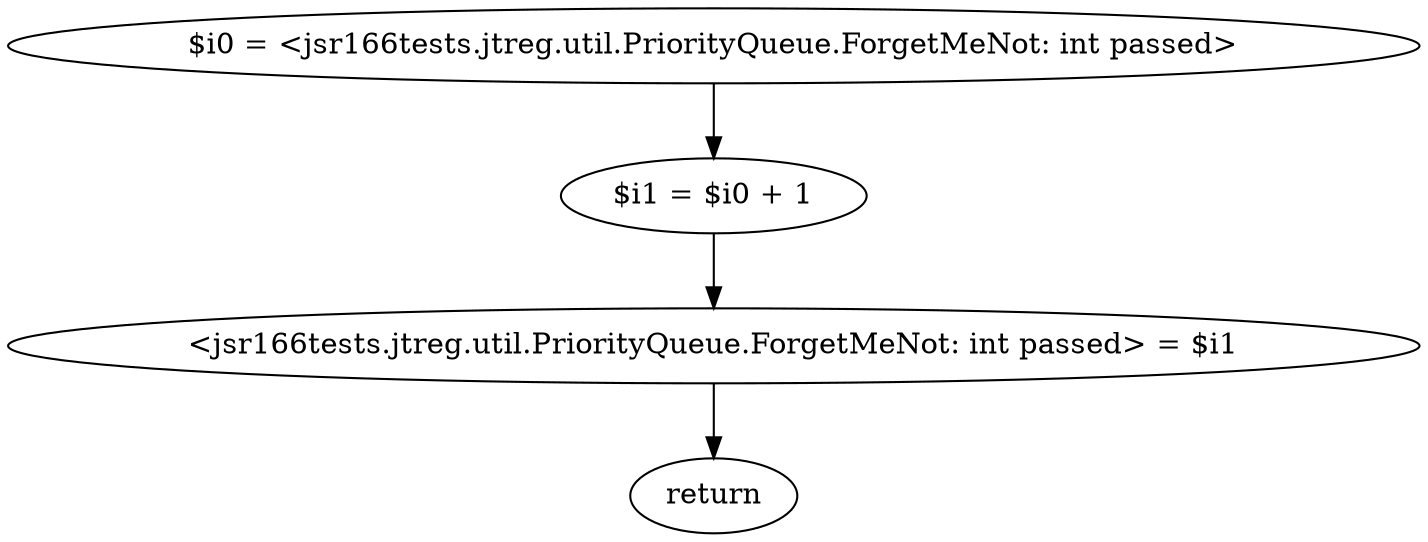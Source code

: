 digraph "unitGraph" {
    "$i0 = <jsr166tests.jtreg.util.PriorityQueue.ForgetMeNot: int passed>"
    "$i1 = $i0 + 1"
    "<jsr166tests.jtreg.util.PriorityQueue.ForgetMeNot: int passed> = $i1"
    "return"
    "$i0 = <jsr166tests.jtreg.util.PriorityQueue.ForgetMeNot: int passed>"->"$i1 = $i0 + 1";
    "$i1 = $i0 + 1"->"<jsr166tests.jtreg.util.PriorityQueue.ForgetMeNot: int passed> = $i1";
    "<jsr166tests.jtreg.util.PriorityQueue.ForgetMeNot: int passed> = $i1"->"return";
}
